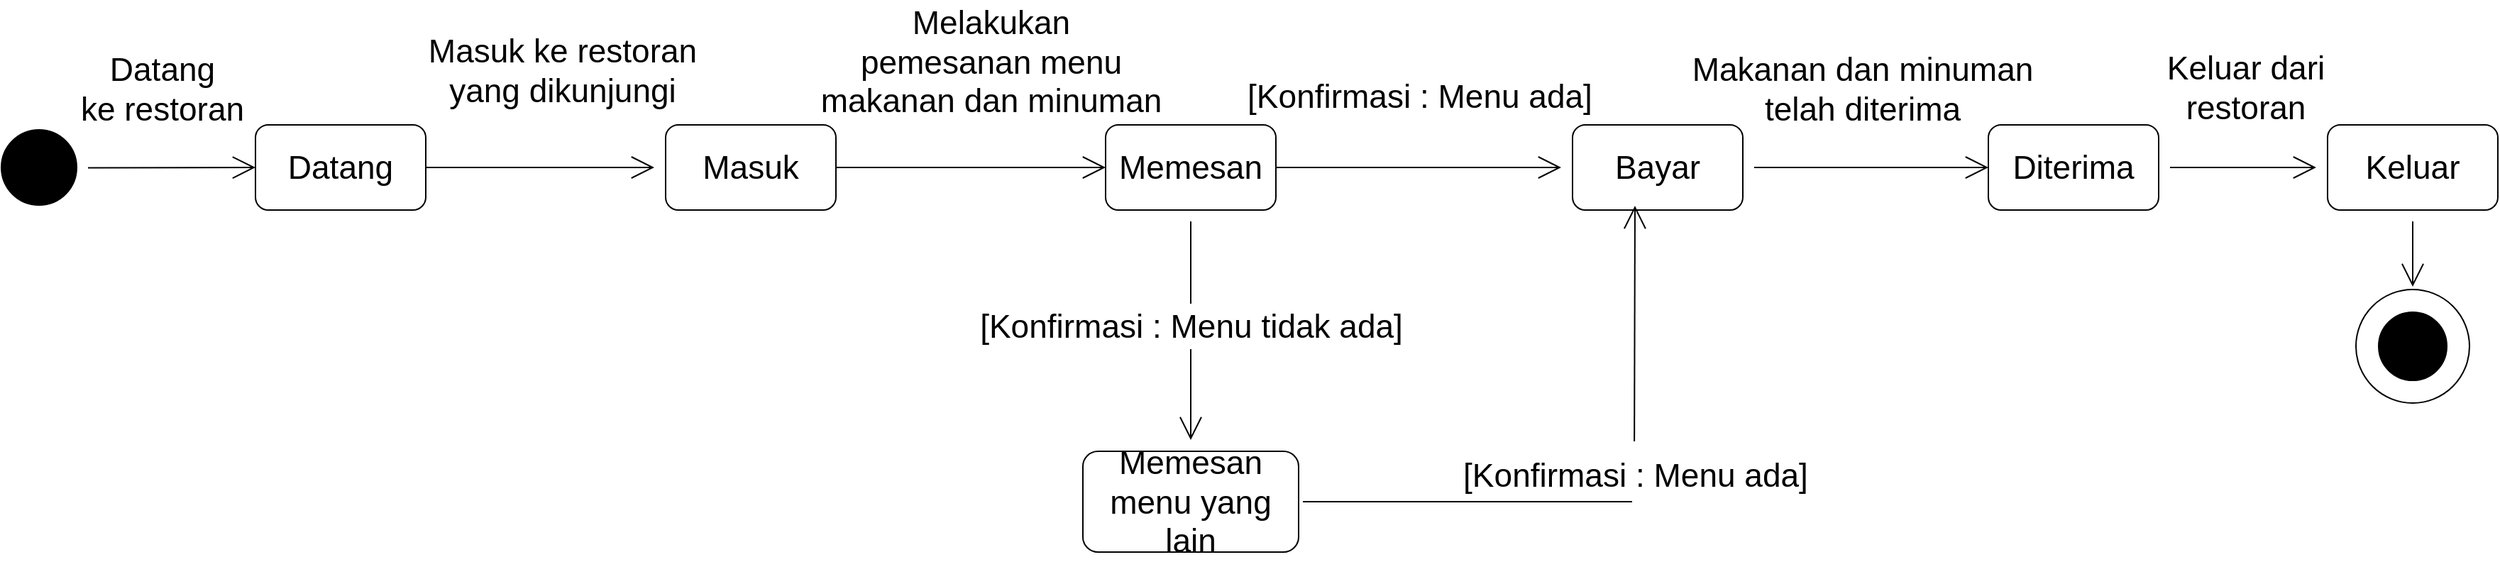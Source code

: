 <mxfile version="16.0.3" type="github">
  <diagram id="z83SQTNPBHnyX_KmbMuZ" name="Page-1">
    <mxGraphModel dx="2476" dy="1018" grid="0" gridSize="10" guides="1" tooltips="1" connect="1" arrows="1" fold="1" page="0" pageScale="1" pageWidth="1100" pageHeight="850" math="0" shadow="0">
      <root>
        <mxCell id="0" />
        <mxCell id="1" parent="0" />
        <mxCell id="BpTFQ8hlW1oBn9F-b8mr-3" style="edgeStyle=none;curved=1;rounded=0;orthogonalLoop=1;jettySize=auto;html=1;endArrow=open;startSize=14;endSize=14;sourcePerimeterSpacing=8;targetPerimeterSpacing=8;entryX=0;entryY=0.5;entryDx=0;entryDy=0;fontSize=23;" edge="1" parent="1" source="BpTFQ8hlW1oBn9F-b8mr-1" target="BpTFQ8hlW1oBn9F-b8mr-4">
          <mxGeometry relative="1" as="geometry">
            <mxPoint x="-77" y="296.5" as="targetPoint" />
          </mxGeometry>
        </mxCell>
        <mxCell id="BpTFQ8hlW1oBn9F-b8mr-1" value="" style="ellipse;whiteSpace=wrap;html=1;aspect=fixed;hachureGap=4;fillColor=#000000;fontSize=23;" vertex="1" parent="1">
          <mxGeometry x="-238" y="216.5" width="53" height="53" as="geometry" />
        </mxCell>
        <mxCell id="BpTFQ8hlW1oBn9F-b8mr-6" style="edgeStyle=none;curved=1;rounded=0;orthogonalLoop=1;jettySize=auto;html=1;fontSize=23;endArrow=open;startSize=14;endSize=14;sourcePerimeterSpacing=8;targetPerimeterSpacing=8;exitX=1;exitY=0.5;exitDx=0;exitDy=0;" edge="1" parent="1" source="BpTFQ8hlW1oBn9F-b8mr-4" target="BpTFQ8hlW1oBn9F-b8mr-5">
          <mxGeometry relative="1" as="geometry">
            <mxPoint x="148" y="325" as="sourcePoint" />
          </mxGeometry>
        </mxCell>
        <mxCell id="BpTFQ8hlW1oBn9F-b8mr-4" value="&lt;font style=&quot;font-size: 23px;&quot;&gt;Datang &lt;/font&gt;" style="rounded=1;whiteSpace=wrap;html=1;hachureGap=4;fillColor=#FFFFFF;fontSize=23;" vertex="1" parent="1">
          <mxGeometry x="-59" y="213" width="120" height="60" as="geometry" />
        </mxCell>
        <mxCell id="BpTFQ8hlW1oBn9F-b8mr-8" style="edgeStyle=none;curved=1;rounded=0;orthogonalLoop=1;jettySize=auto;html=1;fontSize=23;endArrow=open;startSize=14;endSize=14;sourcePerimeterSpacing=8;targetPerimeterSpacing=8;entryX=0;entryY=0.5;entryDx=0;entryDy=0;exitX=1;exitY=0.5;exitDx=0;exitDy=0;" edge="1" parent="1" source="BpTFQ8hlW1oBn9F-b8mr-5" target="BpTFQ8hlW1oBn9F-b8mr-7">
          <mxGeometry relative="1" as="geometry">
            <mxPoint x="377" y="266" as="sourcePoint" />
            <mxPoint x="500" y="283" as="targetPoint" />
          </mxGeometry>
        </mxCell>
        <mxCell id="BpTFQ8hlW1oBn9F-b8mr-5" value="Masuk" style="rounded=1;whiteSpace=wrap;html=1;hachureGap=4;fillColor=#FFFFFF;fontSize=23;" vertex="1" parent="1">
          <mxGeometry x="230" y="213" width="120" height="60" as="geometry" />
        </mxCell>
        <mxCell id="BpTFQ8hlW1oBn9F-b8mr-10" style="edgeStyle=none;curved=1;rounded=0;orthogonalLoop=1;jettySize=auto;html=1;fontSize=23;endArrow=open;startSize=14;endSize=14;sourcePerimeterSpacing=8;targetPerimeterSpacing=8;exitX=1;exitY=0.5;exitDx=0;exitDy=0;" edge="1" parent="1" source="BpTFQ8hlW1oBn9F-b8mr-7" target="BpTFQ8hlW1oBn9F-b8mr-9">
          <mxGeometry relative="1" as="geometry">
            <mxPoint x="706" y="247.5" as="sourcePoint" />
          </mxGeometry>
        </mxCell>
        <mxCell id="BpTFQ8hlW1oBn9F-b8mr-16" style="edgeStyle=none;curved=1;rounded=0;orthogonalLoop=1;jettySize=auto;html=1;fontSize=23;endArrow=open;startSize=14;endSize=14;targetPerimeterSpacing=8;startArrow=none;" edge="1" parent="1" source="BpTFQ8hlW1oBn9F-b8mr-17" target="BpTFQ8hlW1oBn9F-b8mr-15">
          <mxGeometry relative="1" as="geometry" />
        </mxCell>
        <mxCell id="BpTFQ8hlW1oBn9F-b8mr-7" value="Memesan" style="rounded=1;whiteSpace=wrap;html=1;hachureGap=4;fillColor=#FFFFFF;fontSize=23;" vertex="1" parent="1">
          <mxGeometry x="540" y="213" width="120" height="60" as="geometry" />
        </mxCell>
        <mxCell id="BpTFQ8hlW1oBn9F-b8mr-29" style="edgeStyle=none;curved=1;rounded=0;orthogonalLoop=1;jettySize=auto;html=1;entryX=0;entryY=0.5;entryDx=0;entryDy=0;fontSize=23;endArrow=open;startSize=14;endSize=14;sourcePerimeterSpacing=8;targetPerimeterSpacing=8;" edge="1" parent="1" source="BpTFQ8hlW1oBn9F-b8mr-9" target="BpTFQ8hlW1oBn9F-b8mr-27">
          <mxGeometry relative="1" as="geometry" />
        </mxCell>
        <mxCell id="BpTFQ8hlW1oBn9F-b8mr-9" value="Bayar" style="rounded=1;whiteSpace=wrap;html=1;hachureGap=4;fillColor=#FFFFFF;fontSize=23;" vertex="1" parent="1">
          <mxGeometry x="869" y="213" width="120" height="60" as="geometry" />
        </mxCell>
        <mxCell id="BpTFQ8hlW1oBn9F-b8mr-11" value="&lt;div style=&quot;font-size: 23px;&quot;&gt;Datang &lt;br style=&quot;font-size: 23px;&quot;&gt;&lt;/div&gt;&lt;div style=&quot;font-size: 23px;&quot;&gt;ke restoran&lt;/div&gt;" style="text;html=1;align=center;verticalAlign=middle;resizable=0;points=[];autosize=1;strokeColor=none;fillColor=none;hachureGap=4;fontSize=23;" vertex="1" parent="1">
          <mxGeometry x="-188" y="158" width="125" height="60" as="geometry" />
        </mxCell>
        <mxCell id="BpTFQ8hlW1oBn9F-b8mr-12" value="&lt;div style=&quot;font-size: 23px&quot;&gt;Masuk ke restoran &lt;br style=&quot;font-size: 23px&quot;&gt;&lt;/div&gt;&lt;div style=&quot;font-size: 23px&quot;&gt;yang dikunjungi&lt;/div&gt;" style="text;html=1;align=center;verticalAlign=middle;resizable=0;points=[];autosize=1;strokeColor=none;fillColor=none;hachureGap=4;fontSize=23;" vertex="1" parent="1">
          <mxGeometry x="57" y="145" width="199" height="60" as="geometry" />
        </mxCell>
        <mxCell id="BpTFQ8hlW1oBn9F-b8mr-13" value="&lt;div style=&quot;font-size: 23px;&quot;&gt;Melakukan &lt;br style=&quot;font-size: 23px;&quot;&gt;&lt;/div&gt;&lt;div style=&quot;font-size: 23px;&quot;&gt;pemesanan menu&lt;/div&gt;&lt;div style=&quot;font-size: 23px;&quot;&gt;makanan dan minuman&lt;br style=&quot;font-size: 23px;&quot;&gt; &lt;/div&gt;" style="text;html=1;align=center;verticalAlign=middle;resizable=0;points=[];autosize=1;strokeColor=none;fillColor=none;hachureGap=4;fontSize=23;" vertex="1" parent="1">
          <mxGeometry x="334" y="125" width="250" height="88" as="geometry" />
        </mxCell>
        <mxCell id="BpTFQ8hlW1oBn9F-b8mr-15" value="Memesan menu yang lain" style="rounded=1;whiteSpace=wrap;html=1;hachureGap=4;fillColor=#FFFFFF;fontSize=23;" vertex="1" parent="1">
          <mxGeometry x="524" y="443" width="152" height="71" as="geometry" />
        </mxCell>
        <mxCell id="BpTFQ8hlW1oBn9F-b8mr-17" value="[Konfirmasi : Menu tidak ada]" style="text;html=1;align=center;verticalAlign=middle;resizable=0;points=[];autosize=1;strokeColor=none;fillColor=none;hachureGap=4;fontSize=23;" vertex="1" parent="1">
          <mxGeometry x="446" y="339" width="308" height="32" as="geometry" />
        </mxCell>
        <mxCell id="BpTFQ8hlW1oBn9F-b8mr-18" value="" style="edgeStyle=none;curved=1;rounded=0;orthogonalLoop=1;jettySize=auto;html=1;fontSize=23;endArrow=none;startSize=14;endSize=14;sourcePerimeterSpacing=8;" edge="1" parent="1" source="BpTFQ8hlW1oBn9F-b8mr-7" target="BpTFQ8hlW1oBn9F-b8mr-17">
          <mxGeometry relative="1" as="geometry">
            <mxPoint x="600" y="285.5" as="sourcePoint" />
            <mxPoint x="600" y="437" as="targetPoint" />
          </mxGeometry>
        </mxCell>
        <mxCell id="BpTFQ8hlW1oBn9F-b8mr-21" value="" style="line;strokeWidth=1;html=1;perimeter=backbonePerimeter;points=[];outlineConnect=0;hachureGap=4;fontSize=23;fillColor=#FFFFFF;" vertex="1" parent="1">
          <mxGeometry x="679" y="473.5" width="232" height="10" as="geometry" />
        </mxCell>
        <mxCell id="BpTFQ8hlW1oBn9F-b8mr-24" value="[Konfirmasi : Menu ada]" style="text;html=1;align=center;verticalAlign=middle;resizable=0;points=[];autosize=1;strokeColor=none;fillColor=none;hachureGap=4;fontSize=23;" vertex="1" parent="1">
          <mxGeometry x="634" y="176.5" width="253" height="32" as="geometry" />
        </mxCell>
        <mxCell id="BpTFQ8hlW1oBn9F-b8mr-26" style="edgeStyle=none;curved=1;rounded=0;orthogonalLoop=1;jettySize=auto;html=1;fontSize=23;endArrow=open;startSize=14;endSize=14;sourcePerimeterSpacing=8;targetPerimeterSpacing=8;" edge="1" parent="1" source="BpTFQ8hlW1oBn9F-b8mr-25">
          <mxGeometry relative="1" as="geometry">
            <mxPoint x="913" y="270" as="targetPoint" />
          </mxGeometry>
        </mxCell>
        <mxCell id="BpTFQ8hlW1oBn9F-b8mr-25" value="[Konfirmasi : Menu ada]" style="text;html=1;align=center;verticalAlign=middle;resizable=0;points=[];autosize=1;strokeColor=none;fillColor=none;hachureGap=4;fontSize=23;" vertex="1" parent="1">
          <mxGeometry x="786" y="444" width="253" height="32" as="geometry" />
        </mxCell>
        <mxCell id="BpTFQ8hlW1oBn9F-b8mr-32" style="edgeStyle=none;curved=1;rounded=0;orthogonalLoop=1;jettySize=auto;html=1;fontSize=23;endArrow=open;startSize=14;endSize=14;sourcePerimeterSpacing=8;targetPerimeterSpacing=8;" edge="1" parent="1" source="BpTFQ8hlW1oBn9F-b8mr-27" target="BpTFQ8hlW1oBn9F-b8mr-31">
          <mxGeometry relative="1" as="geometry" />
        </mxCell>
        <mxCell id="BpTFQ8hlW1oBn9F-b8mr-27" value="Diterima" style="rounded=1;whiteSpace=wrap;html=1;hachureGap=4;fillColor=#FFFFFF;fontSize=23;strokeWidth=1;" vertex="1" parent="1">
          <mxGeometry x="1162" y="213" width="120" height="60" as="geometry" />
        </mxCell>
        <mxCell id="BpTFQ8hlW1oBn9F-b8mr-30" value="&lt;div&gt;Makanan dan minuman&lt;/div&gt;&lt;div&gt;telah diterima&lt;br&gt;&lt;/div&gt;" style="text;html=1;align=center;verticalAlign=middle;resizable=0;points=[];autosize=1;strokeColor=none;fillColor=none;hachureGap=4;fontSize=23;" vertex="1" parent="1">
          <mxGeometry x="948" y="158" width="250" height="60" as="geometry" />
        </mxCell>
        <mxCell id="BpTFQ8hlW1oBn9F-b8mr-35" style="edgeStyle=none;curved=1;rounded=0;orthogonalLoop=1;jettySize=auto;html=1;fontSize=23;endArrow=open;startSize=14;endSize=14;sourcePerimeterSpacing=8;targetPerimeterSpacing=8;" edge="1" parent="1" source="BpTFQ8hlW1oBn9F-b8mr-31">
          <mxGeometry relative="1" as="geometry">
            <mxPoint x="1461" y="327" as="targetPoint" />
          </mxGeometry>
        </mxCell>
        <mxCell id="BpTFQ8hlW1oBn9F-b8mr-31" value="Keluar" style="rounded=1;whiteSpace=wrap;html=1;hachureGap=4;fillColor=#FFFFFF;fontSize=23;strokeWidth=1;" vertex="1" parent="1">
          <mxGeometry x="1401" y="213" width="120" height="60" as="geometry" />
        </mxCell>
        <mxCell id="BpTFQ8hlW1oBn9F-b8mr-33" value="&lt;div&gt;Keluar dari&lt;/div&gt;&lt;div&gt;restoran&lt;br&gt;&lt;/div&gt;" style="text;html=1;align=center;verticalAlign=middle;resizable=0;points=[];autosize=1;strokeColor=none;fillColor=none;hachureGap=4;fontSize=23;" vertex="1" parent="1">
          <mxGeometry x="1282" y="156.5" width="121" height="60" as="geometry" />
        </mxCell>
        <mxCell id="BpTFQ8hlW1oBn9F-b8mr-36" value="" style="ellipse;whiteSpace=wrap;html=1;aspect=fixed;hachureGap=4;fontSize=23;strokeWidth=1;fillColor=#FFFFFF;" vertex="1" parent="1">
          <mxGeometry x="1421" y="329" width="80" height="80" as="geometry" />
        </mxCell>
        <mxCell id="BpTFQ8hlW1oBn9F-b8mr-37" value="" style="ellipse;whiteSpace=wrap;html=1;aspect=fixed;hachureGap=4;fontSize=23;strokeWidth=1;fillColor=#000000;" vertex="1" parent="1">
          <mxGeometry x="1437" y="345" width="48" height="48" as="geometry" />
        </mxCell>
      </root>
    </mxGraphModel>
  </diagram>
</mxfile>
